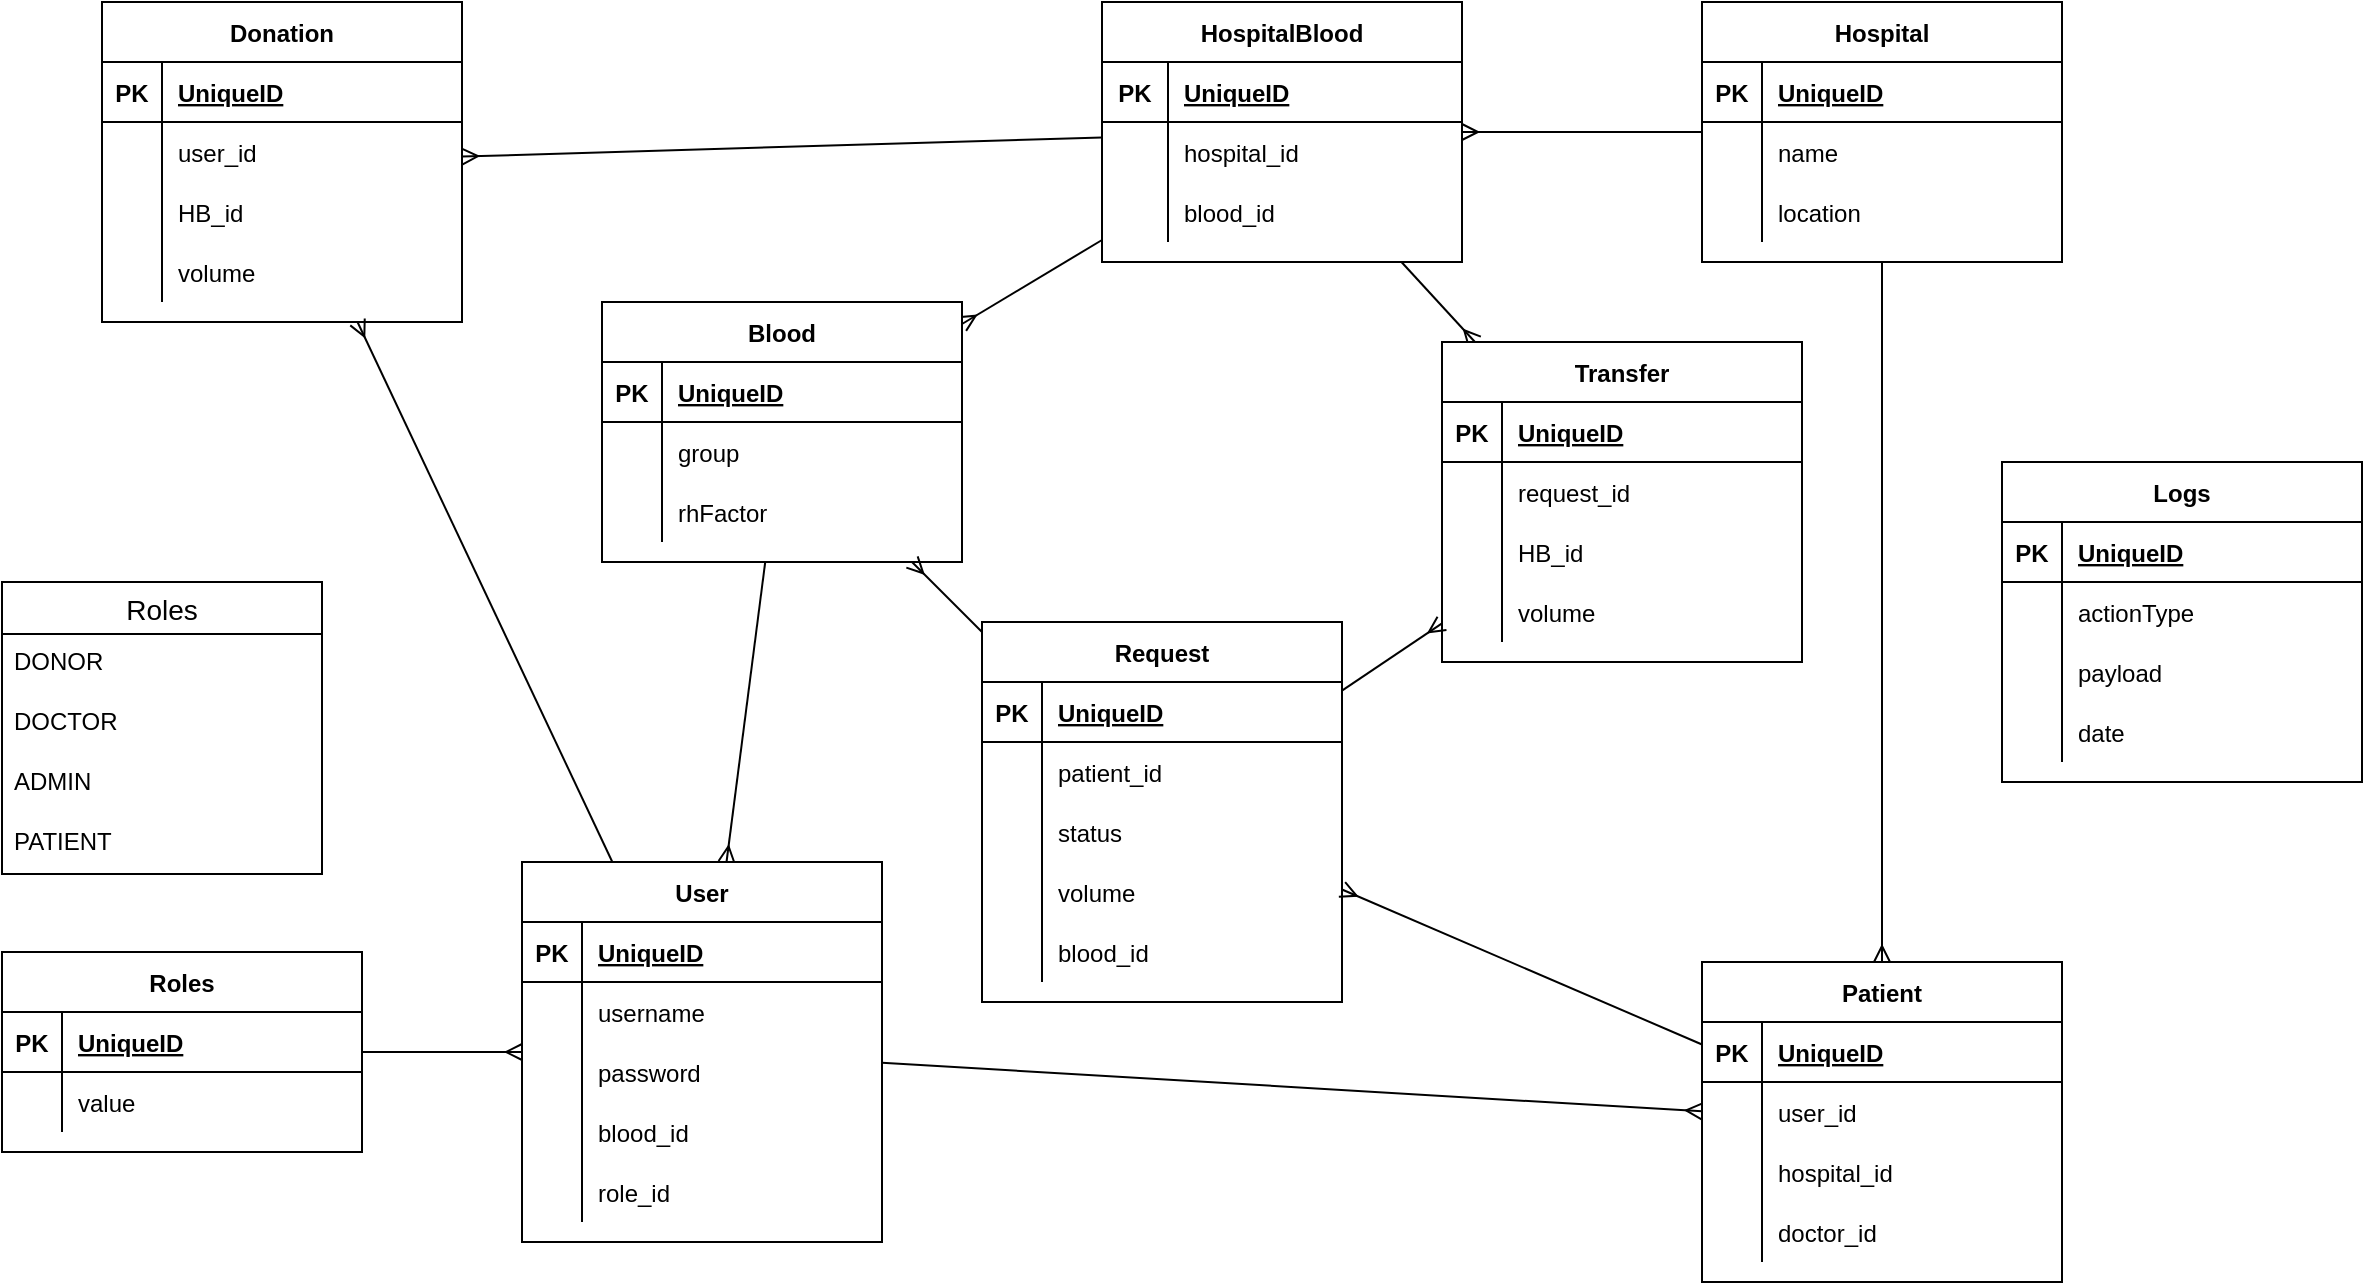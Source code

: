 <mxfile>
    <diagram id="ZuSS_hsKMEKXDQGhwud5" name="Page-1">
        <mxGraphModel dx="1374" dy="790" grid="1" gridSize="10" guides="1" tooltips="1" connect="1" arrows="1" fold="1" page="1" pageScale="1" pageWidth="1654" pageHeight="2336" math="0" shadow="0">
            <root>
                <mxCell id="0"/>
                <mxCell id="1" parent="0"/>
                <mxCell id="mrS5Tx-mqTNEmSN2L6m8-1" style="edgeStyle=none;rounded=0;orthogonalLoop=1;jettySize=auto;html=1;startArrow=ERmany;startFill=0;endArrow=none;endFill=0;" parent="1" source="mrS5Tx-mqTNEmSN2L6m8-113" target="mrS5Tx-mqTNEmSN2L6m8-4" edge="1">
                    <mxGeometry relative="1" as="geometry"/>
                </mxCell>
                <mxCell id="mrS5Tx-mqTNEmSN2L6m8-2" style="rounded=0;orthogonalLoop=1;jettySize=auto;html=1;startArrow=ERmany;startFill=0;endArrow=none;endFill=0;" parent="1" source="mrS5Tx-mqTNEmSN2L6m8-4" target="mrS5Tx-mqTNEmSN2L6m8-19" edge="1">
                    <mxGeometry relative="1" as="geometry"/>
                </mxCell>
                <mxCell id="mrS5Tx-mqTNEmSN2L6m8-3" style="edgeStyle=none;rounded=0;orthogonalLoop=1;jettySize=auto;html=1;startArrow=none;startFill=0;endArrow=ERmany;endFill=0;" parent="1" source="mrS5Tx-mqTNEmSN2L6m8-113" target="mrS5Tx-mqTNEmSN2L6m8-123" edge="1">
                    <mxGeometry relative="1" as="geometry"/>
                </mxCell>
                <mxCell id="mrS5Tx-mqTNEmSN2L6m8-4" value="User" style="shape=table;startSize=30;container=1;collapsible=1;childLayout=tableLayout;fixedRows=1;rowLines=0;fontStyle=1;align=center;resizeLast=1;" parent="1" vertex="1">
                    <mxGeometry x="490" y="1170" width="180" height="190" as="geometry"/>
                </mxCell>
                <mxCell id="mrS5Tx-mqTNEmSN2L6m8-5" value="" style="shape=tableRow;horizontal=0;startSize=0;swimlaneHead=0;swimlaneBody=0;fillColor=none;collapsible=0;dropTarget=0;points=[[0,0.5],[1,0.5]];portConstraint=eastwest;top=0;left=0;right=0;bottom=1;" parent="mrS5Tx-mqTNEmSN2L6m8-4" vertex="1">
                    <mxGeometry y="30" width="180" height="30" as="geometry"/>
                </mxCell>
                <mxCell id="mrS5Tx-mqTNEmSN2L6m8-6" value="PK" style="shape=partialRectangle;connectable=0;fillColor=none;top=0;left=0;bottom=0;right=0;fontStyle=1;overflow=hidden;" parent="mrS5Tx-mqTNEmSN2L6m8-5" vertex="1">
                    <mxGeometry width="30" height="30" as="geometry">
                        <mxRectangle width="30" height="30" as="alternateBounds"/>
                    </mxGeometry>
                </mxCell>
                <mxCell id="mrS5Tx-mqTNEmSN2L6m8-7" value="UniqueID" style="shape=partialRectangle;connectable=0;fillColor=none;top=0;left=0;bottom=0;right=0;align=left;spacingLeft=6;fontStyle=5;overflow=hidden;" parent="mrS5Tx-mqTNEmSN2L6m8-5" vertex="1">
                    <mxGeometry x="30" width="150" height="30" as="geometry">
                        <mxRectangle width="150" height="30" as="alternateBounds"/>
                    </mxGeometry>
                </mxCell>
                <mxCell id="mrS5Tx-mqTNEmSN2L6m8-8" value="" style="shape=tableRow;horizontal=0;startSize=0;swimlaneHead=0;swimlaneBody=0;fillColor=none;collapsible=0;dropTarget=0;points=[[0,0.5],[1,0.5]];portConstraint=eastwest;top=0;left=0;right=0;bottom=0;" parent="mrS5Tx-mqTNEmSN2L6m8-4" vertex="1">
                    <mxGeometry y="60" width="180" height="30" as="geometry"/>
                </mxCell>
                <mxCell id="mrS5Tx-mqTNEmSN2L6m8-9" value="" style="shape=partialRectangle;connectable=0;fillColor=none;top=0;left=0;bottom=0;right=0;editable=1;overflow=hidden;" parent="mrS5Tx-mqTNEmSN2L6m8-8" vertex="1">
                    <mxGeometry width="30" height="30" as="geometry">
                        <mxRectangle width="30" height="30" as="alternateBounds"/>
                    </mxGeometry>
                </mxCell>
                <mxCell id="mrS5Tx-mqTNEmSN2L6m8-10" value="username" style="shape=partialRectangle;connectable=0;fillColor=none;top=0;left=0;bottom=0;right=0;align=left;spacingLeft=6;overflow=hidden;" parent="mrS5Tx-mqTNEmSN2L6m8-8" vertex="1">
                    <mxGeometry x="30" width="150" height="30" as="geometry">
                        <mxRectangle width="150" height="30" as="alternateBounds"/>
                    </mxGeometry>
                </mxCell>
                <mxCell id="mrS5Tx-mqTNEmSN2L6m8-11" value="" style="shape=tableRow;horizontal=0;startSize=0;swimlaneHead=0;swimlaneBody=0;fillColor=none;collapsible=0;dropTarget=0;points=[[0,0.5],[1,0.5]];portConstraint=eastwest;top=0;left=0;right=0;bottom=0;" parent="mrS5Tx-mqTNEmSN2L6m8-4" vertex="1">
                    <mxGeometry y="90" width="180" height="30" as="geometry"/>
                </mxCell>
                <mxCell id="mrS5Tx-mqTNEmSN2L6m8-12" value="" style="shape=partialRectangle;connectable=0;fillColor=none;top=0;left=0;bottom=0;right=0;editable=1;overflow=hidden;" parent="mrS5Tx-mqTNEmSN2L6m8-11" vertex="1">
                    <mxGeometry width="30" height="30" as="geometry">
                        <mxRectangle width="30" height="30" as="alternateBounds"/>
                    </mxGeometry>
                </mxCell>
                <mxCell id="mrS5Tx-mqTNEmSN2L6m8-13" value="password" style="shape=partialRectangle;connectable=0;fillColor=none;top=0;left=0;bottom=0;right=0;align=left;spacingLeft=6;overflow=hidden;" parent="mrS5Tx-mqTNEmSN2L6m8-11" vertex="1">
                    <mxGeometry x="30" width="150" height="30" as="geometry">
                        <mxRectangle width="150" height="30" as="alternateBounds"/>
                    </mxGeometry>
                </mxCell>
                <mxCell id="mrS5Tx-mqTNEmSN2L6m8-14" value="" style="shape=tableRow;horizontal=0;startSize=0;swimlaneHead=0;swimlaneBody=0;fillColor=none;collapsible=0;dropTarget=0;points=[[0,0.5],[1,0.5]];portConstraint=eastwest;top=0;left=0;right=0;bottom=0;" parent="mrS5Tx-mqTNEmSN2L6m8-4" vertex="1">
                    <mxGeometry y="120" width="180" height="30" as="geometry"/>
                </mxCell>
                <mxCell id="mrS5Tx-mqTNEmSN2L6m8-15" value="" style="shape=partialRectangle;connectable=0;fillColor=none;top=0;left=0;bottom=0;right=0;editable=1;overflow=hidden;" parent="mrS5Tx-mqTNEmSN2L6m8-14" vertex="1">
                    <mxGeometry width="30" height="30" as="geometry">
                        <mxRectangle width="30" height="30" as="alternateBounds"/>
                    </mxGeometry>
                </mxCell>
                <mxCell id="mrS5Tx-mqTNEmSN2L6m8-16" value="blood_id" style="shape=partialRectangle;connectable=0;fillColor=none;top=0;left=0;bottom=0;right=0;align=left;spacingLeft=6;overflow=hidden;" parent="mrS5Tx-mqTNEmSN2L6m8-14" vertex="1">
                    <mxGeometry x="30" width="150" height="30" as="geometry">
                        <mxRectangle width="150" height="30" as="alternateBounds"/>
                    </mxGeometry>
                </mxCell>
                <mxCell id="5" style="shape=tableRow;horizontal=0;startSize=0;swimlaneHead=0;swimlaneBody=0;fillColor=none;collapsible=0;dropTarget=0;points=[[0,0.5],[1,0.5]];portConstraint=eastwest;top=0;left=0;right=0;bottom=0;" vertex="1" parent="mrS5Tx-mqTNEmSN2L6m8-4">
                    <mxGeometry y="150" width="180" height="30" as="geometry"/>
                </mxCell>
                <mxCell id="6" style="shape=partialRectangle;connectable=0;fillColor=none;top=0;left=0;bottom=0;right=0;editable=1;overflow=hidden;" vertex="1" parent="5">
                    <mxGeometry width="30" height="30" as="geometry">
                        <mxRectangle width="30" height="30" as="alternateBounds"/>
                    </mxGeometry>
                </mxCell>
                <mxCell id="7" value="role_id" style="shape=partialRectangle;connectable=0;fillColor=none;top=0;left=0;bottom=0;right=0;align=left;spacingLeft=6;overflow=hidden;" vertex="1" parent="5">
                    <mxGeometry x="30" width="150" height="30" as="geometry">
                        <mxRectangle width="150" height="30" as="alternateBounds"/>
                    </mxGeometry>
                </mxCell>
                <mxCell id="mrS5Tx-mqTNEmSN2L6m8-17" style="edgeStyle=none;rounded=0;orthogonalLoop=1;jettySize=auto;html=1;startArrow=ERmany;startFill=0;endArrow=none;endFill=0;" parent="1" source="mrS5Tx-mqTNEmSN2L6m8-19" target="mrS5Tx-mqTNEmSN2L6m8-41" edge="1">
                    <mxGeometry relative="1" as="geometry"/>
                </mxCell>
                <mxCell id="mrS5Tx-mqTNEmSN2L6m8-18" style="edgeStyle=none;rounded=0;orthogonalLoop=1;jettySize=auto;html=1;startArrow=ERmany;startFill=0;endArrow=none;endFill=0;" parent="1" source="mrS5Tx-mqTNEmSN2L6m8-19" target="mrS5Tx-mqTNEmSN2L6m8-123" edge="1">
                    <mxGeometry relative="1" as="geometry"/>
                </mxCell>
                <mxCell id="mrS5Tx-mqTNEmSN2L6m8-19" value="Blood" style="shape=table;startSize=30;container=1;collapsible=1;childLayout=tableLayout;fixedRows=1;rowLines=0;fontStyle=1;align=center;resizeLast=1;" parent="1" vertex="1">
                    <mxGeometry x="530" y="890" width="180" height="130" as="geometry"/>
                </mxCell>
                <mxCell id="mrS5Tx-mqTNEmSN2L6m8-20" value="" style="shape=tableRow;horizontal=0;startSize=0;swimlaneHead=0;swimlaneBody=0;fillColor=none;collapsible=0;dropTarget=0;points=[[0,0.5],[1,0.5]];portConstraint=eastwest;top=0;left=0;right=0;bottom=1;" parent="mrS5Tx-mqTNEmSN2L6m8-19" vertex="1">
                    <mxGeometry y="30" width="180" height="30" as="geometry"/>
                </mxCell>
                <mxCell id="mrS5Tx-mqTNEmSN2L6m8-21" value="PK" style="shape=partialRectangle;connectable=0;fillColor=none;top=0;left=0;bottom=0;right=0;fontStyle=1;overflow=hidden;" parent="mrS5Tx-mqTNEmSN2L6m8-20" vertex="1">
                    <mxGeometry width="30" height="30" as="geometry">
                        <mxRectangle width="30" height="30" as="alternateBounds"/>
                    </mxGeometry>
                </mxCell>
                <mxCell id="mrS5Tx-mqTNEmSN2L6m8-22" value="UniqueID" style="shape=partialRectangle;connectable=0;fillColor=none;top=0;left=0;bottom=0;right=0;align=left;spacingLeft=6;fontStyle=5;overflow=hidden;" parent="mrS5Tx-mqTNEmSN2L6m8-20" vertex="1">
                    <mxGeometry x="30" width="150" height="30" as="geometry">
                        <mxRectangle width="150" height="30" as="alternateBounds"/>
                    </mxGeometry>
                </mxCell>
                <mxCell id="mrS5Tx-mqTNEmSN2L6m8-23" value="" style="shape=tableRow;horizontal=0;startSize=0;swimlaneHead=0;swimlaneBody=0;fillColor=none;collapsible=0;dropTarget=0;points=[[0,0.5],[1,0.5]];portConstraint=eastwest;top=0;left=0;right=0;bottom=0;" parent="mrS5Tx-mqTNEmSN2L6m8-19" vertex="1">
                    <mxGeometry y="60" width="180" height="30" as="geometry"/>
                </mxCell>
                <mxCell id="mrS5Tx-mqTNEmSN2L6m8-24" value="" style="shape=partialRectangle;connectable=0;fillColor=none;top=0;left=0;bottom=0;right=0;editable=1;overflow=hidden;" parent="mrS5Tx-mqTNEmSN2L6m8-23" vertex="1">
                    <mxGeometry width="30" height="30" as="geometry">
                        <mxRectangle width="30" height="30" as="alternateBounds"/>
                    </mxGeometry>
                </mxCell>
                <mxCell id="mrS5Tx-mqTNEmSN2L6m8-25" value="group" style="shape=partialRectangle;connectable=0;fillColor=none;top=0;left=0;bottom=0;right=0;align=left;spacingLeft=6;overflow=hidden;" parent="mrS5Tx-mqTNEmSN2L6m8-23" vertex="1">
                    <mxGeometry x="30" width="150" height="30" as="geometry">
                        <mxRectangle width="150" height="30" as="alternateBounds"/>
                    </mxGeometry>
                </mxCell>
                <mxCell id="mrS5Tx-mqTNEmSN2L6m8-26" value="" style="shape=tableRow;horizontal=0;startSize=0;swimlaneHead=0;swimlaneBody=0;fillColor=none;collapsible=0;dropTarget=0;points=[[0,0.5],[1,0.5]];portConstraint=eastwest;top=0;left=0;right=0;bottom=0;" parent="mrS5Tx-mqTNEmSN2L6m8-19" vertex="1">
                    <mxGeometry y="90" width="180" height="30" as="geometry"/>
                </mxCell>
                <mxCell id="mrS5Tx-mqTNEmSN2L6m8-27" value="" style="shape=partialRectangle;connectable=0;fillColor=none;top=0;left=0;bottom=0;right=0;editable=1;overflow=hidden;" parent="mrS5Tx-mqTNEmSN2L6m8-26" vertex="1">
                    <mxGeometry width="30" height="30" as="geometry">
                        <mxRectangle width="30" height="30" as="alternateBounds"/>
                    </mxGeometry>
                </mxCell>
                <mxCell id="mrS5Tx-mqTNEmSN2L6m8-28" value="rhFactor" style="shape=partialRectangle;connectable=0;fillColor=none;top=0;left=0;bottom=0;right=0;align=left;spacingLeft=6;overflow=hidden;" parent="mrS5Tx-mqTNEmSN2L6m8-26" vertex="1">
                    <mxGeometry x="30" width="150" height="30" as="geometry">
                        <mxRectangle width="150" height="30" as="alternateBounds"/>
                    </mxGeometry>
                </mxCell>
                <mxCell id="mrS5Tx-mqTNEmSN2L6m8-29" value="Hospital" style="shape=table;startSize=30;container=1;collapsible=1;childLayout=tableLayout;fixedRows=1;rowLines=0;fontStyle=1;align=center;resizeLast=1;" parent="1" vertex="1">
                    <mxGeometry x="1080" y="740" width="180" height="130" as="geometry"/>
                </mxCell>
                <mxCell id="mrS5Tx-mqTNEmSN2L6m8-30" value="" style="shape=tableRow;horizontal=0;startSize=0;swimlaneHead=0;swimlaneBody=0;fillColor=none;collapsible=0;dropTarget=0;points=[[0,0.5],[1,0.5]];portConstraint=eastwest;top=0;left=0;right=0;bottom=1;" parent="mrS5Tx-mqTNEmSN2L6m8-29" vertex="1">
                    <mxGeometry y="30" width="180" height="30" as="geometry"/>
                </mxCell>
                <mxCell id="mrS5Tx-mqTNEmSN2L6m8-31" value="PK" style="shape=partialRectangle;connectable=0;fillColor=none;top=0;left=0;bottom=0;right=0;fontStyle=1;overflow=hidden;" parent="mrS5Tx-mqTNEmSN2L6m8-30" vertex="1">
                    <mxGeometry width="30" height="30" as="geometry">
                        <mxRectangle width="30" height="30" as="alternateBounds"/>
                    </mxGeometry>
                </mxCell>
                <mxCell id="mrS5Tx-mqTNEmSN2L6m8-32" value="UniqueID" style="shape=partialRectangle;connectable=0;fillColor=none;top=0;left=0;bottom=0;right=0;align=left;spacingLeft=6;fontStyle=5;overflow=hidden;" parent="mrS5Tx-mqTNEmSN2L6m8-30" vertex="1">
                    <mxGeometry x="30" width="150" height="30" as="geometry">
                        <mxRectangle width="150" height="30" as="alternateBounds"/>
                    </mxGeometry>
                </mxCell>
                <mxCell id="mrS5Tx-mqTNEmSN2L6m8-33" value="" style="shape=tableRow;horizontal=0;startSize=0;swimlaneHead=0;swimlaneBody=0;fillColor=none;collapsible=0;dropTarget=0;points=[[0,0.5],[1,0.5]];portConstraint=eastwest;top=0;left=0;right=0;bottom=0;" parent="mrS5Tx-mqTNEmSN2L6m8-29" vertex="1">
                    <mxGeometry y="60" width="180" height="30" as="geometry"/>
                </mxCell>
                <mxCell id="mrS5Tx-mqTNEmSN2L6m8-34" value="" style="shape=partialRectangle;connectable=0;fillColor=none;top=0;left=0;bottom=0;right=0;editable=1;overflow=hidden;" parent="mrS5Tx-mqTNEmSN2L6m8-33" vertex="1">
                    <mxGeometry width="30" height="30" as="geometry">
                        <mxRectangle width="30" height="30" as="alternateBounds"/>
                    </mxGeometry>
                </mxCell>
                <mxCell id="mrS5Tx-mqTNEmSN2L6m8-35" value="name" style="shape=partialRectangle;connectable=0;fillColor=none;top=0;left=0;bottom=0;right=0;align=left;spacingLeft=6;overflow=hidden;" parent="mrS5Tx-mqTNEmSN2L6m8-33" vertex="1">
                    <mxGeometry x="30" width="150" height="30" as="geometry">
                        <mxRectangle width="150" height="30" as="alternateBounds"/>
                    </mxGeometry>
                </mxCell>
                <mxCell id="mrS5Tx-mqTNEmSN2L6m8-36" value="" style="shape=tableRow;horizontal=0;startSize=0;swimlaneHead=0;swimlaneBody=0;fillColor=none;collapsible=0;dropTarget=0;points=[[0,0.5],[1,0.5]];portConstraint=eastwest;top=0;left=0;right=0;bottom=0;" parent="mrS5Tx-mqTNEmSN2L6m8-29" vertex="1">
                    <mxGeometry y="90" width="180" height="30" as="geometry"/>
                </mxCell>
                <mxCell id="mrS5Tx-mqTNEmSN2L6m8-37" value="" style="shape=partialRectangle;connectable=0;fillColor=none;top=0;left=0;bottom=0;right=0;editable=1;overflow=hidden;" parent="mrS5Tx-mqTNEmSN2L6m8-36" vertex="1">
                    <mxGeometry width="30" height="30" as="geometry">
                        <mxRectangle width="30" height="30" as="alternateBounds"/>
                    </mxGeometry>
                </mxCell>
                <mxCell id="mrS5Tx-mqTNEmSN2L6m8-38" value="location" style="shape=partialRectangle;connectable=0;fillColor=none;top=0;left=0;bottom=0;right=0;align=left;spacingLeft=6;overflow=hidden;" parent="mrS5Tx-mqTNEmSN2L6m8-36" vertex="1">
                    <mxGeometry x="30" width="150" height="30" as="geometry">
                        <mxRectangle width="150" height="30" as="alternateBounds"/>
                    </mxGeometry>
                </mxCell>
                <mxCell id="mrS5Tx-mqTNEmSN2L6m8-39" style="edgeStyle=none;rounded=0;orthogonalLoop=1;jettySize=auto;html=1;startArrow=ERmany;startFill=0;endArrow=none;endFill=0;" parent="1" source="mrS5Tx-mqTNEmSN2L6m8-41" target="mrS5Tx-mqTNEmSN2L6m8-29" edge="1">
                    <mxGeometry relative="1" as="geometry"/>
                </mxCell>
                <mxCell id="mrS5Tx-mqTNEmSN2L6m8-40" style="edgeStyle=none;rounded=0;orthogonalLoop=1;jettySize=auto;html=1;startArrow=none;startFill=0;endArrow=ERmany;endFill=0;" parent="1" source="mrS5Tx-mqTNEmSN2L6m8-41" target="mrS5Tx-mqTNEmSN2L6m8-81" edge="1">
                    <mxGeometry relative="1" as="geometry"/>
                </mxCell>
                <mxCell id="mrS5Tx-mqTNEmSN2L6m8-41" value="HospitalBlood" style="shape=table;startSize=30;container=1;collapsible=1;childLayout=tableLayout;fixedRows=1;rowLines=0;fontStyle=1;align=center;resizeLast=1;" parent="1" vertex="1">
                    <mxGeometry x="780" y="740" width="180" height="130" as="geometry"/>
                </mxCell>
                <mxCell id="mrS5Tx-mqTNEmSN2L6m8-42" value="" style="shape=tableRow;horizontal=0;startSize=0;swimlaneHead=0;swimlaneBody=0;fillColor=none;collapsible=0;dropTarget=0;points=[[0,0.5],[1,0.5]];portConstraint=eastwest;top=0;left=0;right=0;bottom=1;" parent="mrS5Tx-mqTNEmSN2L6m8-41" vertex="1">
                    <mxGeometry y="30" width="180" height="30" as="geometry"/>
                </mxCell>
                <mxCell id="mrS5Tx-mqTNEmSN2L6m8-43" value="PK" style="shape=partialRectangle;connectable=0;fillColor=none;top=0;left=0;bottom=0;right=0;fontStyle=1;overflow=hidden;" parent="mrS5Tx-mqTNEmSN2L6m8-42" vertex="1">
                    <mxGeometry width="33" height="30" as="geometry">
                        <mxRectangle width="33" height="30" as="alternateBounds"/>
                    </mxGeometry>
                </mxCell>
                <mxCell id="mrS5Tx-mqTNEmSN2L6m8-44" value="UniqueID" style="shape=partialRectangle;connectable=0;fillColor=none;top=0;left=0;bottom=0;right=0;align=left;spacingLeft=6;fontStyle=5;overflow=hidden;" parent="mrS5Tx-mqTNEmSN2L6m8-42" vertex="1">
                    <mxGeometry x="33" width="147" height="30" as="geometry">
                        <mxRectangle width="147" height="30" as="alternateBounds"/>
                    </mxGeometry>
                </mxCell>
                <mxCell id="mrS5Tx-mqTNEmSN2L6m8-45" value="" style="shape=tableRow;horizontal=0;startSize=0;swimlaneHead=0;swimlaneBody=0;fillColor=none;collapsible=0;dropTarget=0;points=[[0,0.5],[1,0.5]];portConstraint=eastwest;top=0;left=0;right=0;bottom=0;" parent="mrS5Tx-mqTNEmSN2L6m8-41" vertex="1">
                    <mxGeometry y="60" width="180" height="30" as="geometry"/>
                </mxCell>
                <mxCell id="mrS5Tx-mqTNEmSN2L6m8-46" value="" style="shape=partialRectangle;connectable=0;fillColor=none;top=0;left=0;bottom=0;right=0;editable=1;overflow=hidden;" parent="mrS5Tx-mqTNEmSN2L6m8-45" vertex="1">
                    <mxGeometry width="33" height="30" as="geometry">
                        <mxRectangle width="33" height="30" as="alternateBounds"/>
                    </mxGeometry>
                </mxCell>
                <mxCell id="mrS5Tx-mqTNEmSN2L6m8-47" value="hospital_id" style="shape=partialRectangle;connectable=0;fillColor=none;top=0;left=0;bottom=0;right=0;align=left;spacingLeft=6;overflow=hidden;" parent="mrS5Tx-mqTNEmSN2L6m8-45" vertex="1">
                    <mxGeometry x="33" width="147" height="30" as="geometry">
                        <mxRectangle width="147" height="30" as="alternateBounds"/>
                    </mxGeometry>
                </mxCell>
                <mxCell id="mrS5Tx-mqTNEmSN2L6m8-48" value="" style="shape=tableRow;horizontal=0;startSize=0;swimlaneHead=0;swimlaneBody=0;fillColor=none;collapsible=0;dropTarget=0;points=[[0,0.5],[1,0.5]];portConstraint=eastwest;top=0;left=0;right=0;bottom=0;" parent="mrS5Tx-mqTNEmSN2L6m8-41" vertex="1">
                    <mxGeometry y="90" width="180" height="30" as="geometry"/>
                </mxCell>
                <mxCell id="mrS5Tx-mqTNEmSN2L6m8-49" value="" style="shape=partialRectangle;connectable=0;fillColor=none;top=0;left=0;bottom=0;right=0;editable=1;overflow=hidden;" parent="mrS5Tx-mqTNEmSN2L6m8-48" vertex="1">
                    <mxGeometry width="33" height="30" as="geometry">
                        <mxRectangle width="33" height="30" as="alternateBounds"/>
                    </mxGeometry>
                </mxCell>
                <mxCell id="mrS5Tx-mqTNEmSN2L6m8-50" value="blood_id" style="shape=partialRectangle;connectable=0;fillColor=none;top=0;left=0;bottom=0;right=0;align=left;spacingLeft=6;overflow=hidden;" parent="mrS5Tx-mqTNEmSN2L6m8-48" vertex="1">
                    <mxGeometry x="33" width="147" height="30" as="geometry">
                        <mxRectangle width="147" height="30" as="alternateBounds"/>
                    </mxGeometry>
                </mxCell>
                <mxCell id="mrS5Tx-mqTNEmSN2L6m8-51" style="edgeStyle=none;rounded=0;orthogonalLoop=1;jettySize=auto;html=1;startArrow=ERmany;startFill=0;endArrow=none;endFill=0;" parent="1" source="mrS5Tx-mqTNEmSN2L6m8-53" target="mrS5Tx-mqTNEmSN2L6m8-4" edge="1">
                    <mxGeometry relative="1" as="geometry"/>
                </mxCell>
                <mxCell id="mrS5Tx-mqTNEmSN2L6m8-52" style="edgeStyle=none;rounded=0;orthogonalLoop=1;jettySize=auto;html=1;startArrow=ERmany;startFill=0;endArrow=none;endFill=0;" parent="1" source="mrS5Tx-mqTNEmSN2L6m8-53" target="mrS5Tx-mqTNEmSN2L6m8-41" edge="1">
                    <mxGeometry relative="1" as="geometry"/>
                </mxCell>
                <mxCell id="mrS5Tx-mqTNEmSN2L6m8-53" value="Donation" style="shape=table;startSize=30;container=1;collapsible=1;childLayout=tableLayout;fixedRows=1;rowLines=0;fontStyle=1;align=center;resizeLast=1;" parent="1" vertex="1">
                    <mxGeometry x="280" y="740" width="180" height="160" as="geometry"/>
                </mxCell>
                <mxCell id="mrS5Tx-mqTNEmSN2L6m8-54" value="" style="shape=tableRow;horizontal=0;startSize=0;swimlaneHead=0;swimlaneBody=0;fillColor=none;collapsible=0;dropTarget=0;points=[[0,0.5],[1,0.5]];portConstraint=eastwest;top=0;left=0;right=0;bottom=1;" parent="mrS5Tx-mqTNEmSN2L6m8-53" vertex="1">
                    <mxGeometry y="30" width="180" height="30" as="geometry"/>
                </mxCell>
                <mxCell id="mrS5Tx-mqTNEmSN2L6m8-55" value="PK" style="shape=partialRectangle;connectable=0;fillColor=none;top=0;left=0;bottom=0;right=0;fontStyle=1;overflow=hidden;" parent="mrS5Tx-mqTNEmSN2L6m8-54" vertex="1">
                    <mxGeometry width="30" height="30" as="geometry">
                        <mxRectangle width="30" height="30" as="alternateBounds"/>
                    </mxGeometry>
                </mxCell>
                <mxCell id="mrS5Tx-mqTNEmSN2L6m8-56" value="UniqueID" style="shape=partialRectangle;connectable=0;fillColor=none;top=0;left=0;bottom=0;right=0;align=left;spacingLeft=6;fontStyle=5;overflow=hidden;" parent="mrS5Tx-mqTNEmSN2L6m8-54" vertex="1">
                    <mxGeometry x="30" width="150" height="30" as="geometry">
                        <mxRectangle width="150" height="30" as="alternateBounds"/>
                    </mxGeometry>
                </mxCell>
                <mxCell id="mrS5Tx-mqTNEmSN2L6m8-57" value="" style="shape=tableRow;horizontal=0;startSize=0;swimlaneHead=0;swimlaneBody=0;fillColor=none;collapsible=0;dropTarget=0;points=[[0,0.5],[1,0.5]];portConstraint=eastwest;top=0;left=0;right=0;bottom=0;" parent="mrS5Tx-mqTNEmSN2L6m8-53" vertex="1">
                    <mxGeometry y="60" width="180" height="30" as="geometry"/>
                </mxCell>
                <mxCell id="mrS5Tx-mqTNEmSN2L6m8-58" value="" style="shape=partialRectangle;connectable=0;fillColor=none;top=0;left=0;bottom=0;right=0;editable=1;overflow=hidden;" parent="mrS5Tx-mqTNEmSN2L6m8-57" vertex="1">
                    <mxGeometry width="30" height="30" as="geometry">
                        <mxRectangle width="30" height="30" as="alternateBounds"/>
                    </mxGeometry>
                </mxCell>
                <mxCell id="mrS5Tx-mqTNEmSN2L6m8-59" value="user_id" style="shape=partialRectangle;connectable=0;fillColor=none;top=0;left=0;bottom=0;right=0;align=left;spacingLeft=6;overflow=hidden;" parent="mrS5Tx-mqTNEmSN2L6m8-57" vertex="1">
                    <mxGeometry x="30" width="150" height="30" as="geometry">
                        <mxRectangle width="150" height="30" as="alternateBounds"/>
                    </mxGeometry>
                </mxCell>
                <mxCell id="mrS5Tx-mqTNEmSN2L6m8-60" value="" style="shape=tableRow;horizontal=0;startSize=0;swimlaneHead=0;swimlaneBody=0;fillColor=none;collapsible=0;dropTarget=0;points=[[0,0.5],[1,0.5]];portConstraint=eastwest;top=0;left=0;right=0;bottom=0;" parent="mrS5Tx-mqTNEmSN2L6m8-53" vertex="1">
                    <mxGeometry y="90" width="180" height="30" as="geometry"/>
                </mxCell>
                <mxCell id="mrS5Tx-mqTNEmSN2L6m8-61" value="" style="shape=partialRectangle;connectable=0;fillColor=none;top=0;left=0;bottom=0;right=0;editable=1;overflow=hidden;" parent="mrS5Tx-mqTNEmSN2L6m8-60" vertex="1">
                    <mxGeometry width="30" height="30" as="geometry">
                        <mxRectangle width="30" height="30" as="alternateBounds"/>
                    </mxGeometry>
                </mxCell>
                <mxCell id="mrS5Tx-mqTNEmSN2L6m8-62" value="HB_id" style="shape=partialRectangle;connectable=0;fillColor=none;top=0;left=0;bottom=0;right=0;align=left;spacingLeft=6;overflow=hidden;" parent="mrS5Tx-mqTNEmSN2L6m8-60" vertex="1">
                    <mxGeometry x="30" width="150" height="30" as="geometry">
                        <mxRectangle width="150" height="30" as="alternateBounds"/>
                    </mxGeometry>
                </mxCell>
                <mxCell id="mrS5Tx-mqTNEmSN2L6m8-63" value="" style="shape=tableRow;horizontal=0;startSize=0;swimlaneHead=0;swimlaneBody=0;fillColor=none;collapsible=0;dropTarget=0;points=[[0,0.5],[1,0.5]];portConstraint=eastwest;top=0;left=0;right=0;bottom=0;" parent="mrS5Tx-mqTNEmSN2L6m8-53" vertex="1">
                    <mxGeometry y="120" width="180" height="30" as="geometry"/>
                </mxCell>
                <mxCell id="mrS5Tx-mqTNEmSN2L6m8-64" value="" style="shape=partialRectangle;connectable=0;fillColor=none;top=0;left=0;bottom=0;right=0;editable=1;overflow=hidden;" parent="mrS5Tx-mqTNEmSN2L6m8-63" vertex="1">
                    <mxGeometry width="30" height="30" as="geometry">
                        <mxRectangle width="30" height="30" as="alternateBounds"/>
                    </mxGeometry>
                </mxCell>
                <mxCell id="mrS5Tx-mqTNEmSN2L6m8-65" value="volume" style="shape=partialRectangle;connectable=0;fillColor=none;top=0;left=0;bottom=0;right=0;align=left;spacingLeft=6;overflow=hidden;" parent="mrS5Tx-mqTNEmSN2L6m8-63" vertex="1">
                    <mxGeometry x="30" width="150" height="30" as="geometry">
                        <mxRectangle width="150" height="30" as="alternateBounds"/>
                    </mxGeometry>
                </mxCell>
                <mxCell id="mrS5Tx-mqTNEmSN2L6m8-69" value="Roles" style="shape=table;startSize=30;container=1;collapsible=1;childLayout=tableLayout;fixedRows=1;rowLines=0;fontStyle=1;align=center;resizeLast=1;" parent="1" vertex="1">
                    <mxGeometry x="230" y="1215" width="180" height="100" as="geometry"/>
                </mxCell>
                <mxCell id="mrS5Tx-mqTNEmSN2L6m8-70" value="" style="shape=tableRow;horizontal=0;startSize=0;swimlaneHead=0;swimlaneBody=0;fillColor=none;collapsible=0;dropTarget=0;points=[[0,0.5],[1,0.5]];portConstraint=eastwest;top=0;left=0;right=0;bottom=1;" parent="mrS5Tx-mqTNEmSN2L6m8-69" vertex="1">
                    <mxGeometry y="30" width="180" height="30" as="geometry"/>
                </mxCell>
                <mxCell id="mrS5Tx-mqTNEmSN2L6m8-71" value="PK" style="shape=partialRectangle;connectable=0;fillColor=none;top=0;left=0;bottom=0;right=0;fontStyle=1;overflow=hidden;" parent="mrS5Tx-mqTNEmSN2L6m8-70" vertex="1">
                    <mxGeometry width="30" height="30" as="geometry">
                        <mxRectangle width="30" height="30" as="alternateBounds"/>
                    </mxGeometry>
                </mxCell>
                <mxCell id="mrS5Tx-mqTNEmSN2L6m8-72" value="UniqueID" style="shape=partialRectangle;connectable=0;fillColor=none;top=0;left=0;bottom=0;right=0;align=left;spacingLeft=6;fontStyle=5;overflow=hidden;" parent="mrS5Tx-mqTNEmSN2L6m8-70" vertex="1">
                    <mxGeometry x="30" width="150" height="30" as="geometry">
                        <mxRectangle width="150" height="30" as="alternateBounds"/>
                    </mxGeometry>
                </mxCell>
                <mxCell id="mrS5Tx-mqTNEmSN2L6m8-73" value="" style="shape=tableRow;horizontal=0;startSize=0;swimlaneHead=0;swimlaneBody=0;fillColor=none;collapsible=0;dropTarget=0;points=[[0,0.5],[1,0.5]];portConstraint=eastwest;top=0;left=0;right=0;bottom=0;" parent="mrS5Tx-mqTNEmSN2L6m8-69" vertex="1">
                    <mxGeometry y="60" width="180" height="30" as="geometry"/>
                </mxCell>
                <mxCell id="mrS5Tx-mqTNEmSN2L6m8-74" value="" style="shape=partialRectangle;connectable=0;fillColor=none;top=0;left=0;bottom=0;right=0;editable=1;overflow=hidden;" parent="mrS5Tx-mqTNEmSN2L6m8-73" vertex="1">
                    <mxGeometry width="30" height="30" as="geometry">
                        <mxRectangle width="30" height="30" as="alternateBounds"/>
                    </mxGeometry>
                </mxCell>
                <mxCell id="mrS5Tx-mqTNEmSN2L6m8-75" value="value" style="shape=partialRectangle;connectable=0;fillColor=none;top=0;left=0;bottom=0;right=0;align=left;spacingLeft=6;overflow=hidden;" parent="mrS5Tx-mqTNEmSN2L6m8-73" vertex="1">
                    <mxGeometry x="30" width="150" height="30" as="geometry">
                        <mxRectangle width="150" height="30" as="alternateBounds"/>
                    </mxGeometry>
                </mxCell>
                <mxCell id="mrS5Tx-mqTNEmSN2L6m8-79" style="edgeStyle=none;rounded=0;orthogonalLoop=1;jettySize=auto;html=1;startArrow=ERmany;startFill=0;endArrow=none;endFill=0;" parent="1" source="mrS5Tx-mqTNEmSN2L6m8-4" target="mrS5Tx-mqTNEmSN2L6m8-69" edge="1">
                    <mxGeometry relative="1" as="geometry"/>
                </mxCell>
                <mxCell id="mrS5Tx-mqTNEmSN2L6m8-80" style="edgeStyle=none;rounded=0;orthogonalLoop=1;jettySize=auto;html=1;startArrow=ERmany;startFill=0;endArrow=none;endFill=0;" parent="1" source="mrS5Tx-mqTNEmSN2L6m8-81" target="mrS5Tx-mqTNEmSN2L6m8-123" edge="1">
                    <mxGeometry relative="1" as="geometry"/>
                </mxCell>
                <mxCell id="mrS5Tx-mqTNEmSN2L6m8-81" value="Transfer" style="shape=table;startSize=30;container=1;collapsible=1;childLayout=tableLayout;fixedRows=1;rowLines=0;fontStyle=1;align=center;resizeLast=1;" parent="1" vertex="1">
                    <mxGeometry x="950" y="910" width="180" height="160" as="geometry"/>
                </mxCell>
                <mxCell id="mrS5Tx-mqTNEmSN2L6m8-82" value="" style="shape=tableRow;horizontal=0;startSize=0;swimlaneHead=0;swimlaneBody=0;fillColor=none;collapsible=0;dropTarget=0;points=[[0,0.5],[1,0.5]];portConstraint=eastwest;top=0;left=0;right=0;bottom=1;" parent="mrS5Tx-mqTNEmSN2L6m8-81" vertex="1">
                    <mxGeometry y="30" width="180" height="30" as="geometry"/>
                </mxCell>
                <mxCell id="mrS5Tx-mqTNEmSN2L6m8-83" value="PK" style="shape=partialRectangle;connectable=0;fillColor=none;top=0;left=0;bottom=0;right=0;fontStyle=1;overflow=hidden;" parent="mrS5Tx-mqTNEmSN2L6m8-82" vertex="1">
                    <mxGeometry width="30" height="30" as="geometry">
                        <mxRectangle width="30" height="30" as="alternateBounds"/>
                    </mxGeometry>
                </mxCell>
                <mxCell id="mrS5Tx-mqTNEmSN2L6m8-84" value="UniqueID" style="shape=partialRectangle;connectable=0;fillColor=none;top=0;left=0;bottom=0;right=0;align=left;spacingLeft=6;fontStyle=5;overflow=hidden;" parent="mrS5Tx-mqTNEmSN2L6m8-82" vertex="1">
                    <mxGeometry x="30" width="150" height="30" as="geometry">
                        <mxRectangle width="150" height="30" as="alternateBounds"/>
                    </mxGeometry>
                </mxCell>
                <mxCell id="mrS5Tx-mqTNEmSN2L6m8-85" value="" style="shape=tableRow;horizontal=0;startSize=0;swimlaneHead=0;swimlaneBody=0;fillColor=none;collapsible=0;dropTarget=0;points=[[0,0.5],[1,0.5]];portConstraint=eastwest;top=0;left=0;right=0;bottom=0;" parent="mrS5Tx-mqTNEmSN2L6m8-81" vertex="1">
                    <mxGeometry y="60" width="180" height="30" as="geometry"/>
                </mxCell>
                <mxCell id="mrS5Tx-mqTNEmSN2L6m8-86" value="" style="shape=partialRectangle;connectable=0;fillColor=none;top=0;left=0;bottom=0;right=0;editable=1;overflow=hidden;" parent="mrS5Tx-mqTNEmSN2L6m8-85" vertex="1">
                    <mxGeometry width="30" height="30" as="geometry">
                        <mxRectangle width="30" height="30" as="alternateBounds"/>
                    </mxGeometry>
                </mxCell>
                <mxCell id="mrS5Tx-mqTNEmSN2L6m8-87" value="request_id" style="shape=partialRectangle;connectable=0;fillColor=none;top=0;left=0;bottom=0;right=0;align=left;spacingLeft=6;overflow=hidden;" parent="mrS5Tx-mqTNEmSN2L6m8-85" vertex="1">
                    <mxGeometry x="30" width="150" height="30" as="geometry">
                        <mxRectangle width="150" height="30" as="alternateBounds"/>
                    </mxGeometry>
                </mxCell>
                <mxCell id="mrS5Tx-mqTNEmSN2L6m8-88" value="" style="shape=tableRow;horizontal=0;startSize=0;swimlaneHead=0;swimlaneBody=0;fillColor=none;collapsible=0;dropTarget=0;points=[[0,0.5],[1,0.5]];portConstraint=eastwest;top=0;left=0;right=0;bottom=0;" parent="mrS5Tx-mqTNEmSN2L6m8-81" vertex="1">
                    <mxGeometry y="90" width="180" height="30" as="geometry"/>
                </mxCell>
                <mxCell id="mrS5Tx-mqTNEmSN2L6m8-89" value="" style="shape=partialRectangle;connectable=0;fillColor=none;top=0;left=0;bottom=0;right=0;editable=1;overflow=hidden;" parent="mrS5Tx-mqTNEmSN2L6m8-88" vertex="1">
                    <mxGeometry width="30" height="30" as="geometry">
                        <mxRectangle width="30" height="30" as="alternateBounds"/>
                    </mxGeometry>
                </mxCell>
                <mxCell id="mrS5Tx-mqTNEmSN2L6m8-90" value="HB_id" style="shape=partialRectangle;connectable=0;fillColor=none;top=0;left=0;bottom=0;right=0;align=left;spacingLeft=6;overflow=hidden;" parent="mrS5Tx-mqTNEmSN2L6m8-88" vertex="1">
                    <mxGeometry x="30" width="150" height="30" as="geometry">
                        <mxRectangle width="150" height="30" as="alternateBounds"/>
                    </mxGeometry>
                </mxCell>
                <mxCell id="mrS5Tx-mqTNEmSN2L6m8-91" value="" style="shape=tableRow;horizontal=0;startSize=0;swimlaneHead=0;swimlaneBody=0;fillColor=none;collapsible=0;dropTarget=0;points=[[0,0.5],[1,0.5]];portConstraint=eastwest;top=0;left=0;right=0;bottom=0;" parent="mrS5Tx-mqTNEmSN2L6m8-81" vertex="1">
                    <mxGeometry y="120" width="180" height="30" as="geometry"/>
                </mxCell>
                <mxCell id="mrS5Tx-mqTNEmSN2L6m8-92" value="" style="shape=partialRectangle;connectable=0;fillColor=none;top=0;left=0;bottom=0;right=0;editable=1;overflow=hidden;" parent="mrS5Tx-mqTNEmSN2L6m8-91" vertex="1">
                    <mxGeometry width="30" height="30" as="geometry">
                        <mxRectangle width="30" height="30" as="alternateBounds"/>
                    </mxGeometry>
                </mxCell>
                <mxCell id="mrS5Tx-mqTNEmSN2L6m8-93" value="volume" style="shape=partialRectangle;connectable=0;fillColor=none;top=0;left=0;bottom=0;right=0;align=left;spacingLeft=6;overflow=hidden;" parent="mrS5Tx-mqTNEmSN2L6m8-91" vertex="1">
                    <mxGeometry x="30" width="150" height="30" as="geometry">
                        <mxRectangle width="150" height="30" as="alternateBounds"/>
                    </mxGeometry>
                </mxCell>
                <mxCell id="mrS5Tx-mqTNEmSN2L6m8-94" value="Roles" style="swimlane;fontStyle=0;childLayout=stackLayout;horizontal=1;startSize=26;horizontalStack=0;resizeParent=1;resizeParentMax=0;resizeLast=0;collapsible=1;marginBottom=0;align=center;fontSize=14;" parent="1" vertex="1">
                    <mxGeometry x="230" y="1030" width="160" height="146" as="geometry"/>
                </mxCell>
                <mxCell id="mrS5Tx-mqTNEmSN2L6m8-95" value="DONOR" style="text;strokeColor=none;fillColor=none;spacingLeft=4;spacingRight=4;overflow=hidden;rotatable=0;points=[[0,0.5],[1,0.5]];portConstraint=eastwest;fontSize=12;" parent="mrS5Tx-mqTNEmSN2L6m8-94" vertex="1">
                    <mxGeometry y="26" width="160" height="30" as="geometry"/>
                </mxCell>
                <mxCell id="mrS5Tx-mqTNEmSN2L6m8-96" value="DOCTOR" style="text;strokeColor=none;fillColor=none;spacingLeft=4;spacingRight=4;overflow=hidden;rotatable=0;points=[[0,0.5],[1,0.5]];portConstraint=eastwest;fontSize=12;" parent="mrS5Tx-mqTNEmSN2L6m8-94" vertex="1">
                    <mxGeometry y="56" width="160" height="30" as="geometry"/>
                </mxCell>
                <mxCell id="mrS5Tx-mqTNEmSN2L6m8-97" value="ADMIN" style="text;strokeColor=none;fillColor=none;spacingLeft=4;spacingRight=4;overflow=hidden;rotatable=0;points=[[0,0.5],[1,0.5]];portConstraint=eastwest;fontSize=12;" parent="mrS5Tx-mqTNEmSN2L6m8-94" vertex="1">
                    <mxGeometry y="86" width="160" height="30" as="geometry"/>
                </mxCell>
                <mxCell id="mrS5Tx-mqTNEmSN2L6m8-98" value="PATIENT" style="text;strokeColor=none;fillColor=none;spacingLeft=4;spacingRight=4;overflow=hidden;rotatable=0;points=[[0,0.5],[1,0.5]];portConstraint=eastwest;fontSize=12;" parent="mrS5Tx-mqTNEmSN2L6m8-94" vertex="1">
                    <mxGeometry y="116" width="160" height="30" as="geometry"/>
                </mxCell>
                <mxCell id="mrS5Tx-mqTNEmSN2L6m8-99" value="Logs" style="shape=table;startSize=30;container=1;collapsible=1;childLayout=tableLayout;fixedRows=1;rowLines=0;fontStyle=1;align=center;resizeLast=1;" parent="1" vertex="1">
                    <mxGeometry x="1230" y="970" width="180" height="160" as="geometry"/>
                </mxCell>
                <mxCell id="mrS5Tx-mqTNEmSN2L6m8-100" value="" style="shape=tableRow;horizontal=0;startSize=0;swimlaneHead=0;swimlaneBody=0;fillColor=none;collapsible=0;dropTarget=0;points=[[0,0.5],[1,0.5]];portConstraint=eastwest;top=0;left=0;right=0;bottom=1;" parent="mrS5Tx-mqTNEmSN2L6m8-99" vertex="1">
                    <mxGeometry y="30" width="180" height="30" as="geometry"/>
                </mxCell>
                <mxCell id="mrS5Tx-mqTNEmSN2L6m8-101" value="PK" style="shape=partialRectangle;connectable=0;fillColor=none;top=0;left=0;bottom=0;right=0;fontStyle=1;overflow=hidden;" parent="mrS5Tx-mqTNEmSN2L6m8-100" vertex="1">
                    <mxGeometry width="30" height="30" as="geometry">
                        <mxRectangle width="30" height="30" as="alternateBounds"/>
                    </mxGeometry>
                </mxCell>
                <mxCell id="mrS5Tx-mqTNEmSN2L6m8-102" value="UniqueID" style="shape=partialRectangle;connectable=0;fillColor=none;top=0;left=0;bottom=0;right=0;align=left;spacingLeft=6;fontStyle=5;overflow=hidden;" parent="mrS5Tx-mqTNEmSN2L6m8-100" vertex="1">
                    <mxGeometry x="30" width="150" height="30" as="geometry">
                        <mxRectangle width="150" height="30" as="alternateBounds"/>
                    </mxGeometry>
                </mxCell>
                <mxCell id="mrS5Tx-mqTNEmSN2L6m8-103" value="" style="shape=tableRow;horizontal=0;startSize=0;swimlaneHead=0;swimlaneBody=0;fillColor=none;collapsible=0;dropTarget=0;points=[[0,0.5],[1,0.5]];portConstraint=eastwest;top=0;left=0;right=0;bottom=0;" parent="mrS5Tx-mqTNEmSN2L6m8-99" vertex="1">
                    <mxGeometry y="60" width="180" height="30" as="geometry"/>
                </mxCell>
                <mxCell id="mrS5Tx-mqTNEmSN2L6m8-104" value="" style="shape=partialRectangle;connectable=0;fillColor=none;top=0;left=0;bottom=0;right=0;editable=1;overflow=hidden;" parent="mrS5Tx-mqTNEmSN2L6m8-103" vertex="1">
                    <mxGeometry width="30" height="30" as="geometry">
                        <mxRectangle width="30" height="30" as="alternateBounds"/>
                    </mxGeometry>
                </mxCell>
                <mxCell id="mrS5Tx-mqTNEmSN2L6m8-105" value="actionType" style="shape=partialRectangle;connectable=0;fillColor=none;top=0;left=0;bottom=0;right=0;align=left;spacingLeft=6;overflow=hidden;" parent="mrS5Tx-mqTNEmSN2L6m8-103" vertex="1">
                    <mxGeometry x="30" width="150" height="30" as="geometry">
                        <mxRectangle width="150" height="30" as="alternateBounds"/>
                    </mxGeometry>
                </mxCell>
                <mxCell id="mrS5Tx-mqTNEmSN2L6m8-106" value="" style="shape=tableRow;horizontal=0;startSize=0;swimlaneHead=0;swimlaneBody=0;fillColor=none;collapsible=0;dropTarget=0;points=[[0,0.5],[1,0.5]];portConstraint=eastwest;top=0;left=0;right=0;bottom=0;" parent="mrS5Tx-mqTNEmSN2L6m8-99" vertex="1">
                    <mxGeometry y="90" width="180" height="30" as="geometry"/>
                </mxCell>
                <mxCell id="mrS5Tx-mqTNEmSN2L6m8-107" value="" style="shape=partialRectangle;connectable=0;fillColor=none;top=0;left=0;bottom=0;right=0;editable=1;overflow=hidden;" parent="mrS5Tx-mqTNEmSN2L6m8-106" vertex="1">
                    <mxGeometry width="30" height="30" as="geometry">
                        <mxRectangle width="30" height="30" as="alternateBounds"/>
                    </mxGeometry>
                </mxCell>
                <mxCell id="mrS5Tx-mqTNEmSN2L6m8-108" value="payload" style="shape=partialRectangle;connectable=0;fillColor=none;top=0;left=0;bottom=0;right=0;align=left;spacingLeft=6;overflow=hidden;" parent="mrS5Tx-mqTNEmSN2L6m8-106" vertex="1">
                    <mxGeometry x="30" width="150" height="30" as="geometry">
                        <mxRectangle width="150" height="30" as="alternateBounds"/>
                    </mxGeometry>
                </mxCell>
                <mxCell id="mrS5Tx-mqTNEmSN2L6m8-109" style="shape=tableRow;horizontal=0;startSize=0;swimlaneHead=0;swimlaneBody=0;fillColor=none;collapsible=0;dropTarget=0;points=[[0,0.5],[1,0.5]];portConstraint=eastwest;top=0;left=0;right=0;bottom=0;" parent="mrS5Tx-mqTNEmSN2L6m8-99" vertex="1">
                    <mxGeometry y="120" width="180" height="30" as="geometry"/>
                </mxCell>
                <mxCell id="mrS5Tx-mqTNEmSN2L6m8-110" style="shape=partialRectangle;connectable=0;fillColor=none;top=0;left=0;bottom=0;right=0;editable=1;overflow=hidden;" parent="mrS5Tx-mqTNEmSN2L6m8-109" vertex="1">
                    <mxGeometry width="30" height="30" as="geometry">
                        <mxRectangle width="30" height="30" as="alternateBounds"/>
                    </mxGeometry>
                </mxCell>
                <mxCell id="mrS5Tx-mqTNEmSN2L6m8-111" value="date" style="shape=partialRectangle;connectable=0;fillColor=none;top=0;left=0;bottom=0;right=0;align=left;spacingLeft=6;overflow=hidden;" parent="mrS5Tx-mqTNEmSN2L6m8-109" vertex="1">
                    <mxGeometry x="30" width="150" height="30" as="geometry">
                        <mxRectangle width="150" height="30" as="alternateBounds"/>
                    </mxGeometry>
                </mxCell>
                <mxCell id="mrS5Tx-mqTNEmSN2L6m8-112" style="edgeStyle=none;rounded=0;orthogonalLoop=1;jettySize=auto;html=1;startArrow=ERmany;startFill=0;endArrow=none;endFill=0;" parent="1" source="mrS5Tx-mqTNEmSN2L6m8-113" target="mrS5Tx-mqTNEmSN2L6m8-29" edge="1">
                    <mxGeometry relative="1" as="geometry"/>
                </mxCell>
                <mxCell id="mrS5Tx-mqTNEmSN2L6m8-113" value="Patient" style="shape=table;startSize=30;container=1;collapsible=1;childLayout=tableLayout;fixedRows=1;rowLines=0;fontStyle=1;align=center;resizeLast=1;" parent="1" vertex="1">
                    <mxGeometry x="1080" y="1220" width="180" height="160" as="geometry"/>
                </mxCell>
                <mxCell id="mrS5Tx-mqTNEmSN2L6m8-114" value="" style="shape=tableRow;horizontal=0;startSize=0;swimlaneHead=0;swimlaneBody=0;fillColor=none;collapsible=0;dropTarget=0;points=[[0,0.5],[1,0.5]];portConstraint=eastwest;top=0;left=0;right=0;bottom=1;" parent="mrS5Tx-mqTNEmSN2L6m8-113" vertex="1">
                    <mxGeometry y="30" width="180" height="30" as="geometry"/>
                </mxCell>
                <mxCell id="mrS5Tx-mqTNEmSN2L6m8-115" value="PK" style="shape=partialRectangle;connectable=0;fillColor=none;top=0;left=0;bottom=0;right=0;fontStyle=1;overflow=hidden;" parent="mrS5Tx-mqTNEmSN2L6m8-114" vertex="1">
                    <mxGeometry width="30" height="30" as="geometry">
                        <mxRectangle width="30" height="30" as="alternateBounds"/>
                    </mxGeometry>
                </mxCell>
                <mxCell id="mrS5Tx-mqTNEmSN2L6m8-116" value="UniqueID" style="shape=partialRectangle;connectable=0;fillColor=none;top=0;left=0;bottom=0;right=0;align=left;spacingLeft=6;fontStyle=5;overflow=hidden;" parent="mrS5Tx-mqTNEmSN2L6m8-114" vertex="1">
                    <mxGeometry x="30" width="150" height="30" as="geometry">
                        <mxRectangle width="150" height="30" as="alternateBounds"/>
                    </mxGeometry>
                </mxCell>
                <mxCell id="mrS5Tx-mqTNEmSN2L6m8-117" value="" style="shape=tableRow;horizontal=0;startSize=0;swimlaneHead=0;swimlaneBody=0;fillColor=none;collapsible=0;dropTarget=0;points=[[0,0.5],[1,0.5]];portConstraint=eastwest;top=0;left=0;right=0;bottom=0;" parent="mrS5Tx-mqTNEmSN2L6m8-113" vertex="1">
                    <mxGeometry y="60" width="180" height="30" as="geometry"/>
                </mxCell>
                <mxCell id="mrS5Tx-mqTNEmSN2L6m8-118" value="" style="shape=partialRectangle;connectable=0;fillColor=none;top=0;left=0;bottom=0;right=0;editable=1;overflow=hidden;" parent="mrS5Tx-mqTNEmSN2L6m8-117" vertex="1">
                    <mxGeometry width="30" height="30" as="geometry">
                        <mxRectangle width="30" height="30" as="alternateBounds"/>
                    </mxGeometry>
                </mxCell>
                <mxCell id="mrS5Tx-mqTNEmSN2L6m8-119" value="user_id" style="shape=partialRectangle;connectable=0;fillColor=none;top=0;left=0;bottom=0;right=0;align=left;spacingLeft=6;overflow=hidden;" parent="mrS5Tx-mqTNEmSN2L6m8-117" vertex="1">
                    <mxGeometry x="30" width="150" height="30" as="geometry">
                        <mxRectangle width="150" height="30" as="alternateBounds"/>
                    </mxGeometry>
                </mxCell>
                <mxCell id="mrS5Tx-mqTNEmSN2L6m8-120" value="" style="shape=tableRow;horizontal=0;startSize=0;swimlaneHead=0;swimlaneBody=0;fillColor=none;collapsible=0;dropTarget=0;points=[[0,0.5],[1,0.5]];portConstraint=eastwest;top=0;left=0;right=0;bottom=0;" parent="mrS5Tx-mqTNEmSN2L6m8-113" vertex="1">
                    <mxGeometry y="90" width="180" height="30" as="geometry"/>
                </mxCell>
                <mxCell id="mrS5Tx-mqTNEmSN2L6m8-121" value="" style="shape=partialRectangle;connectable=0;fillColor=none;top=0;left=0;bottom=0;right=0;editable=1;overflow=hidden;" parent="mrS5Tx-mqTNEmSN2L6m8-120" vertex="1">
                    <mxGeometry width="30" height="30" as="geometry">
                        <mxRectangle width="30" height="30" as="alternateBounds"/>
                    </mxGeometry>
                </mxCell>
                <mxCell id="mrS5Tx-mqTNEmSN2L6m8-122" value="hospital_id" style="shape=partialRectangle;connectable=0;fillColor=none;top=0;left=0;bottom=0;right=0;align=left;spacingLeft=6;overflow=hidden;" parent="mrS5Tx-mqTNEmSN2L6m8-120" vertex="1">
                    <mxGeometry x="30" width="150" height="30" as="geometry">
                        <mxRectangle width="150" height="30" as="alternateBounds"/>
                    </mxGeometry>
                </mxCell>
                <mxCell id="2" style="shape=tableRow;horizontal=0;startSize=0;swimlaneHead=0;swimlaneBody=0;fillColor=none;collapsible=0;dropTarget=0;points=[[0,0.5],[1,0.5]];portConstraint=eastwest;top=0;left=0;right=0;bottom=0;" parent="mrS5Tx-mqTNEmSN2L6m8-113" vertex="1">
                    <mxGeometry y="120" width="180" height="30" as="geometry"/>
                </mxCell>
                <mxCell id="3" style="shape=partialRectangle;connectable=0;fillColor=none;top=0;left=0;bottom=0;right=0;editable=1;overflow=hidden;" parent="2" vertex="1">
                    <mxGeometry width="30" height="30" as="geometry">
                        <mxRectangle width="30" height="30" as="alternateBounds"/>
                    </mxGeometry>
                </mxCell>
                <mxCell id="4" value="doctor_id" style="shape=partialRectangle;connectable=0;fillColor=none;top=0;left=0;bottom=0;right=0;align=left;spacingLeft=6;overflow=hidden;" parent="2" vertex="1">
                    <mxGeometry x="30" width="150" height="30" as="geometry">
                        <mxRectangle width="150" height="30" as="alternateBounds"/>
                    </mxGeometry>
                </mxCell>
                <mxCell id="mrS5Tx-mqTNEmSN2L6m8-123" value="Request" style="shape=table;startSize=30;container=1;collapsible=1;childLayout=tableLayout;fixedRows=1;rowLines=0;fontStyle=1;align=center;resizeLast=1;" parent="1" vertex="1">
                    <mxGeometry x="720" y="1050" width="180" height="190" as="geometry"/>
                </mxCell>
                <mxCell id="mrS5Tx-mqTNEmSN2L6m8-124" value="" style="shape=tableRow;horizontal=0;startSize=0;swimlaneHead=0;swimlaneBody=0;fillColor=none;collapsible=0;dropTarget=0;points=[[0,0.5],[1,0.5]];portConstraint=eastwest;top=0;left=0;right=0;bottom=1;" parent="mrS5Tx-mqTNEmSN2L6m8-123" vertex="1">
                    <mxGeometry y="30" width="180" height="30" as="geometry"/>
                </mxCell>
                <mxCell id="mrS5Tx-mqTNEmSN2L6m8-125" value="PK" style="shape=partialRectangle;connectable=0;fillColor=none;top=0;left=0;bottom=0;right=0;fontStyle=1;overflow=hidden;" parent="mrS5Tx-mqTNEmSN2L6m8-124" vertex="1">
                    <mxGeometry width="30" height="30" as="geometry">
                        <mxRectangle width="30" height="30" as="alternateBounds"/>
                    </mxGeometry>
                </mxCell>
                <mxCell id="mrS5Tx-mqTNEmSN2L6m8-126" value="UniqueID" style="shape=partialRectangle;connectable=0;fillColor=none;top=0;left=0;bottom=0;right=0;align=left;spacingLeft=6;fontStyle=5;overflow=hidden;" parent="mrS5Tx-mqTNEmSN2L6m8-124" vertex="1">
                    <mxGeometry x="30" width="150" height="30" as="geometry">
                        <mxRectangle width="150" height="30" as="alternateBounds"/>
                    </mxGeometry>
                </mxCell>
                <mxCell id="mrS5Tx-mqTNEmSN2L6m8-127" value="" style="shape=tableRow;horizontal=0;startSize=0;swimlaneHead=0;swimlaneBody=0;fillColor=none;collapsible=0;dropTarget=0;points=[[0,0.5],[1,0.5]];portConstraint=eastwest;top=0;left=0;right=0;bottom=0;" parent="mrS5Tx-mqTNEmSN2L6m8-123" vertex="1">
                    <mxGeometry y="60" width="180" height="30" as="geometry"/>
                </mxCell>
                <mxCell id="mrS5Tx-mqTNEmSN2L6m8-128" value="" style="shape=partialRectangle;connectable=0;fillColor=none;top=0;left=0;bottom=0;right=0;editable=1;overflow=hidden;" parent="mrS5Tx-mqTNEmSN2L6m8-127" vertex="1">
                    <mxGeometry width="30" height="30" as="geometry">
                        <mxRectangle width="30" height="30" as="alternateBounds"/>
                    </mxGeometry>
                </mxCell>
                <mxCell id="mrS5Tx-mqTNEmSN2L6m8-129" value="patient_id" style="shape=partialRectangle;connectable=0;fillColor=none;top=0;left=0;bottom=0;right=0;align=left;spacingLeft=6;overflow=hidden;" parent="mrS5Tx-mqTNEmSN2L6m8-127" vertex="1">
                    <mxGeometry x="30" width="150" height="30" as="geometry">
                        <mxRectangle width="150" height="30" as="alternateBounds"/>
                    </mxGeometry>
                </mxCell>
                <mxCell id="mrS5Tx-mqTNEmSN2L6m8-130" value="" style="shape=tableRow;horizontal=0;startSize=0;swimlaneHead=0;swimlaneBody=0;fillColor=none;collapsible=0;dropTarget=0;points=[[0,0.5],[1,0.5]];portConstraint=eastwest;top=0;left=0;right=0;bottom=0;" parent="mrS5Tx-mqTNEmSN2L6m8-123" vertex="1">
                    <mxGeometry y="90" width="180" height="30" as="geometry"/>
                </mxCell>
                <mxCell id="mrS5Tx-mqTNEmSN2L6m8-131" value="" style="shape=partialRectangle;connectable=0;fillColor=none;top=0;left=0;bottom=0;right=0;editable=1;overflow=hidden;" parent="mrS5Tx-mqTNEmSN2L6m8-130" vertex="1">
                    <mxGeometry width="30" height="30" as="geometry">
                        <mxRectangle width="30" height="30" as="alternateBounds"/>
                    </mxGeometry>
                </mxCell>
                <mxCell id="mrS5Tx-mqTNEmSN2L6m8-132" value="status" style="shape=partialRectangle;connectable=0;fillColor=none;top=0;left=0;bottom=0;right=0;align=left;spacingLeft=6;overflow=hidden;" parent="mrS5Tx-mqTNEmSN2L6m8-130" vertex="1">
                    <mxGeometry x="30" width="150" height="30" as="geometry">
                        <mxRectangle width="150" height="30" as="alternateBounds"/>
                    </mxGeometry>
                </mxCell>
                <mxCell id="mrS5Tx-mqTNEmSN2L6m8-133" value="" style="shape=tableRow;horizontal=0;startSize=0;swimlaneHead=0;swimlaneBody=0;fillColor=none;collapsible=0;dropTarget=0;points=[[0,0.5],[1,0.5]];portConstraint=eastwest;top=0;left=0;right=0;bottom=0;" parent="mrS5Tx-mqTNEmSN2L6m8-123" vertex="1">
                    <mxGeometry y="120" width="180" height="30" as="geometry"/>
                </mxCell>
                <mxCell id="mrS5Tx-mqTNEmSN2L6m8-134" value="" style="shape=partialRectangle;connectable=0;fillColor=none;top=0;left=0;bottom=0;right=0;editable=1;overflow=hidden;" parent="mrS5Tx-mqTNEmSN2L6m8-133" vertex="1">
                    <mxGeometry width="30" height="30" as="geometry">
                        <mxRectangle width="30" height="30" as="alternateBounds"/>
                    </mxGeometry>
                </mxCell>
                <mxCell id="mrS5Tx-mqTNEmSN2L6m8-135" value="volume" style="shape=partialRectangle;connectable=0;fillColor=none;top=0;left=0;bottom=0;right=0;align=left;spacingLeft=6;overflow=hidden;" parent="mrS5Tx-mqTNEmSN2L6m8-133" vertex="1">
                    <mxGeometry x="30" width="150" height="30" as="geometry">
                        <mxRectangle width="150" height="30" as="alternateBounds"/>
                    </mxGeometry>
                </mxCell>
                <mxCell id="mrS5Tx-mqTNEmSN2L6m8-136" style="shape=tableRow;horizontal=0;startSize=0;swimlaneHead=0;swimlaneBody=0;fillColor=none;collapsible=0;dropTarget=0;points=[[0,0.5],[1,0.5]];portConstraint=eastwest;top=0;left=0;right=0;bottom=0;" parent="mrS5Tx-mqTNEmSN2L6m8-123" vertex="1">
                    <mxGeometry y="150" width="180" height="30" as="geometry"/>
                </mxCell>
                <mxCell id="mrS5Tx-mqTNEmSN2L6m8-137" style="shape=partialRectangle;connectable=0;fillColor=none;top=0;left=0;bottom=0;right=0;editable=1;overflow=hidden;" parent="mrS5Tx-mqTNEmSN2L6m8-136" vertex="1">
                    <mxGeometry width="30" height="30" as="geometry">
                        <mxRectangle width="30" height="30" as="alternateBounds"/>
                    </mxGeometry>
                </mxCell>
                <mxCell id="mrS5Tx-mqTNEmSN2L6m8-138" value="blood_id" style="shape=partialRectangle;connectable=0;fillColor=none;top=0;left=0;bottom=0;right=0;align=left;spacingLeft=6;overflow=hidden;" parent="mrS5Tx-mqTNEmSN2L6m8-136" vertex="1">
                    <mxGeometry x="30" width="150" height="30" as="geometry">
                        <mxRectangle width="150" height="30" as="alternateBounds"/>
                    </mxGeometry>
                </mxCell>
            </root>
        </mxGraphModel>
    </diagram>
</mxfile>